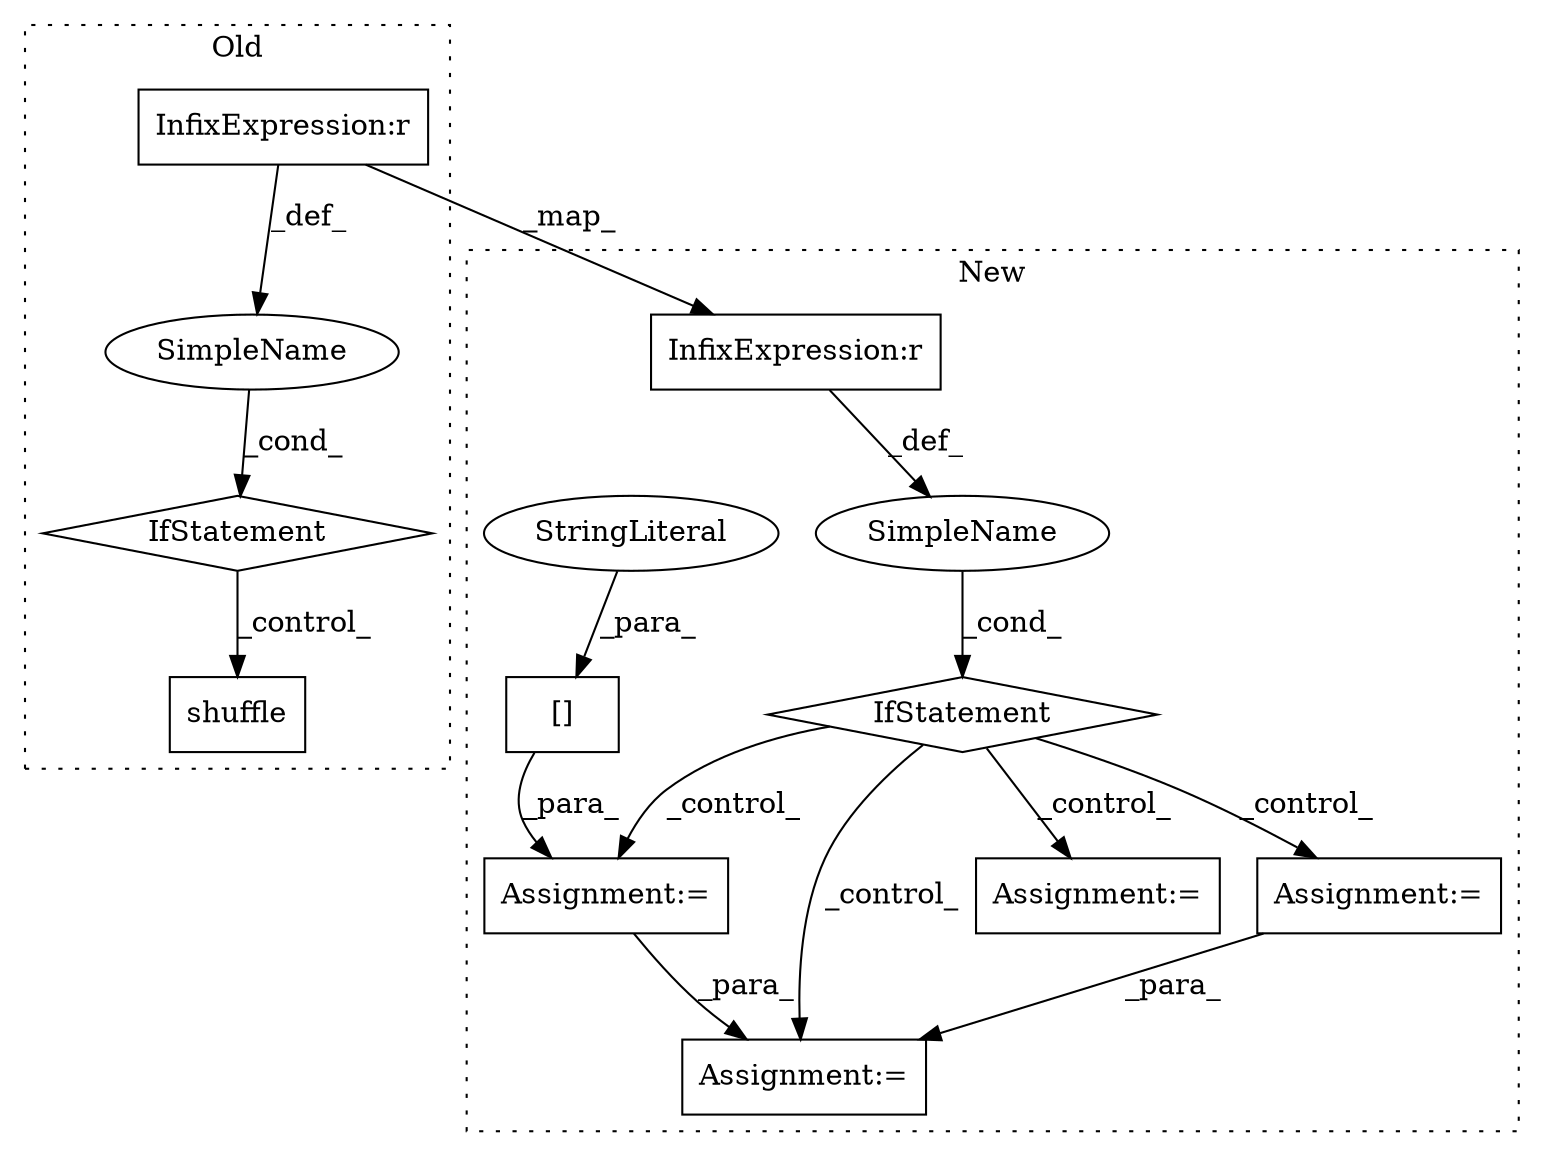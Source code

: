 digraph G {
subgraph cluster0 {
1 [label="shuffle" a="32" s="6693,6709" l="8,1" shape="box"];
5 [label="IfStatement" a="25" s="6654,6676" l="4,2" shape="diamond"];
6 [label="SimpleName" a="42" s="" l="" shape="ellipse"];
8 [label="InfixExpression:r" a="27" s="6672" l="3" shape="box"];
label = "Old";
style="dotted";
}
subgraph cluster1 {
2 [label="IfStatement" a="25" s="3504,3527" l="4,2" shape="diamond"];
3 [label="Assignment:=" a="7" s="3709" l="1" shape="box"];
4 [label="SimpleName" a="42" s="" l="" shape="ellipse"];
7 [label="InfixExpression:r" a="27" s="3522" l="4" shape="box"];
9 [label="[]" a="2" s="3710,3736" l="10,1" shape="box"];
10 [label="StringLiteral" a="45" s="3720" l="16" shape="ellipse"];
11 [label="Assignment:=" a="7" s="3785" l="2" shape="box"];
12 [label="Assignment:=" a="7" s="3545" l="1" shape="box"];
13 [label="Assignment:=" a="7" s="3585" l="1" shape="box"];
label = "New";
style="dotted";
}
2 -> 13 [label="_control_"];
2 -> 11 [label="_control_"];
2 -> 12 [label="_control_"];
2 -> 3 [label="_control_"];
3 -> 11 [label="_para_"];
4 -> 2 [label="_cond_"];
5 -> 1 [label="_control_"];
6 -> 5 [label="_cond_"];
7 -> 4 [label="_def_"];
8 -> 6 [label="_def_"];
8 -> 7 [label="_map_"];
9 -> 3 [label="_para_"];
10 -> 9 [label="_para_"];
13 -> 11 [label="_para_"];
}